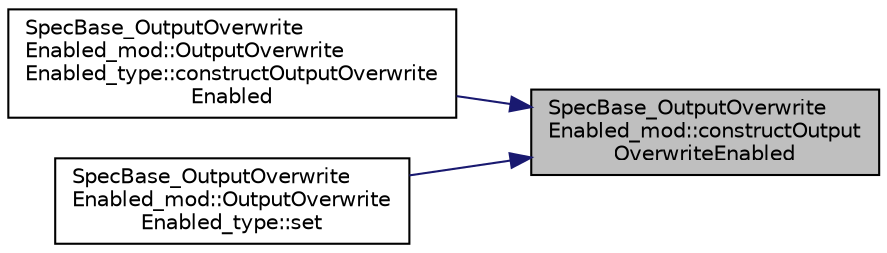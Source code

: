 digraph "SpecBase_OutputOverwriteEnabled_mod::constructOutputOverwriteEnabled"
{
 // LATEX_PDF_SIZE
  edge [fontname="Helvetica",fontsize="10",labelfontname="Helvetica",labelfontsize="10"];
  node [fontname="Helvetica",fontsize="10",shape=record];
  rankdir="RL";
  Node1 [label="SpecBase_OutputOverwrite\lEnabled_mod::constructOutput\lOverwriteEnabled",height=0.2,width=0.4,color="black", fillcolor="grey75", style="filled", fontcolor="black",tooltip=" "];
  Node1 -> Node2 [dir="back",color="midnightblue",fontsize="10",style="solid",fontname="Helvetica"];
  Node2 [label="SpecBase_OutputOverwrite\lEnabled_mod::OutputOverwrite\lEnabled_type::constructOutputOverwrite\lEnabled",height=0.2,width=0.4,color="black", fillcolor="white", style="filled",URL="$structSpecBase__OutputOverwriteEnabled__mod_1_1OutputOverwriteEnabled__type.html#af1f4028ca81dc916e907209e4c062861",tooltip=" "];
  Node1 -> Node3 [dir="back",color="midnightblue",fontsize="10",style="solid",fontname="Helvetica"];
  Node3 [label="SpecBase_OutputOverwrite\lEnabled_mod::OutputOverwrite\lEnabled_type::set",height=0.2,width=0.4,color="black", fillcolor="white", style="filled",URL="$structSpecBase__OutputOverwriteEnabled__mod_1_1OutputOverwriteEnabled__type.html#afdceaa811925bd5668e1bff9e8763e93",tooltip=" "];
}
